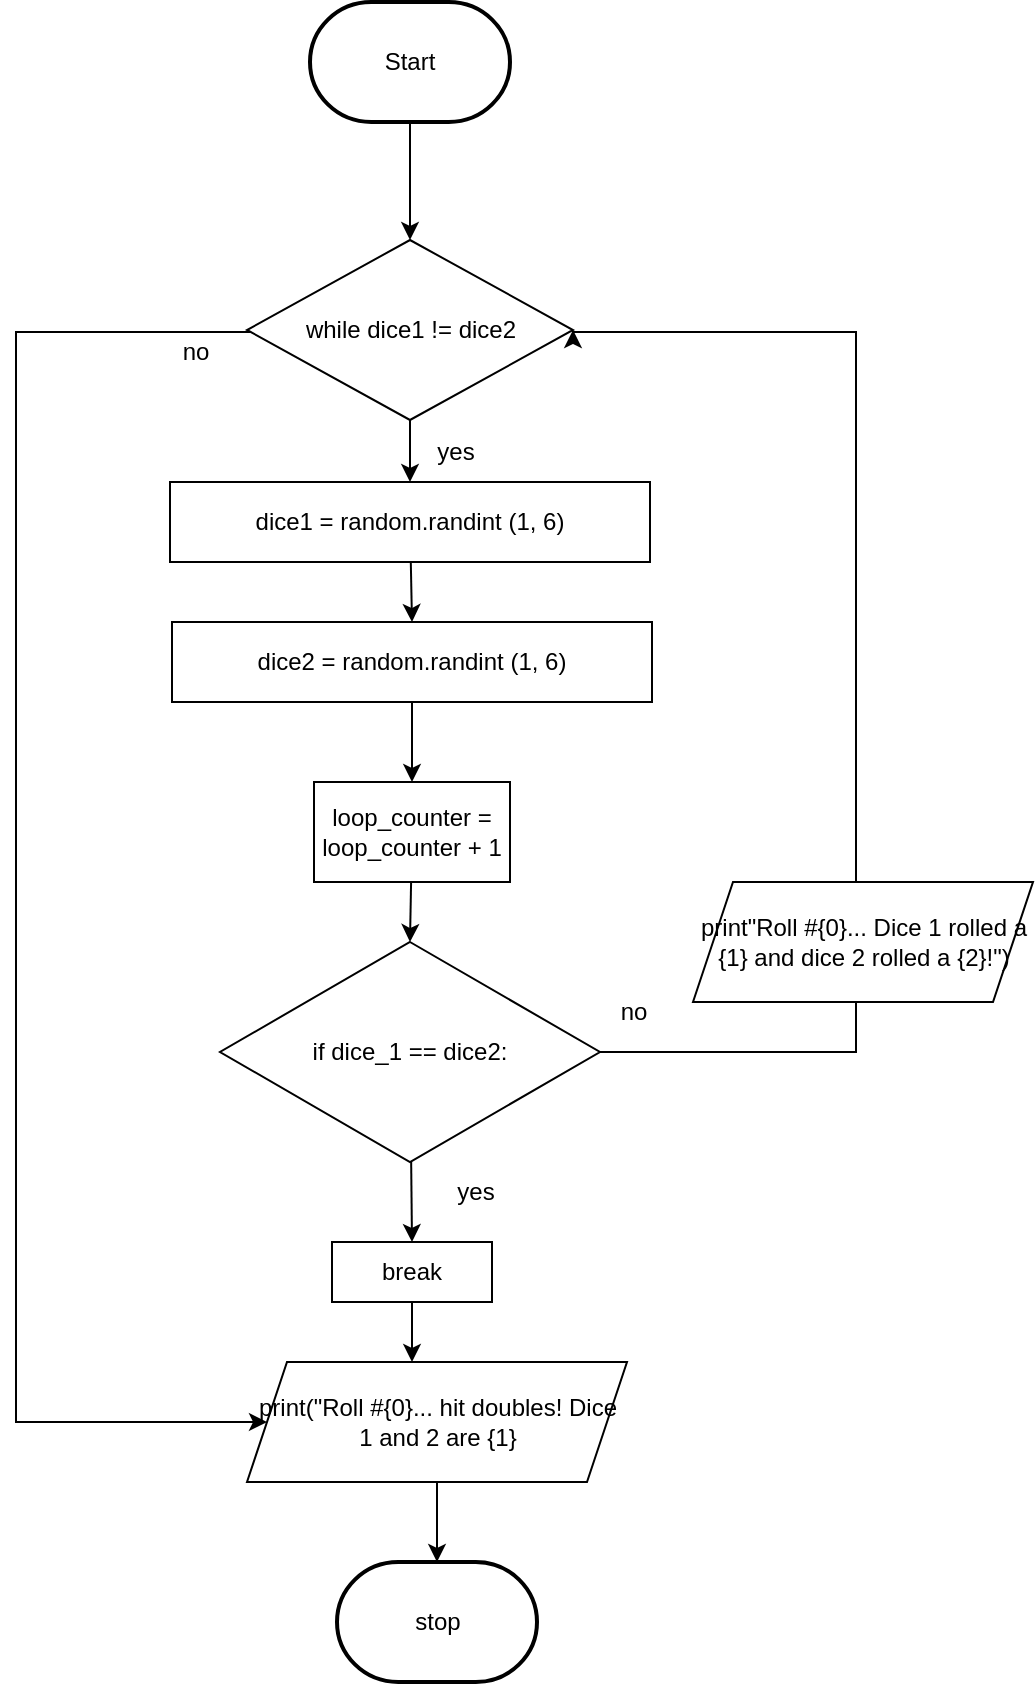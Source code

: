 <mxfile>
    <diagram id="rRbzi94DjYtUf3qIHJvX" name="Page-1">
        <mxGraphModel dx="437" dy="340" grid="1" gridSize="10" guides="1" tooltips="1" connect="1" arrows="1" fold="1" page="1" pageScale="1" pageWidth="827" pageHeight="1169" math="0" shadow="0">
            <root>
                <mxCell id="0"/>
                <mxCell id="1" parent="0"/>
                <mxCell id="96" style="edgeStyle=none;html=1;entryX=0.5;entryY=0;entryDx=0;entryDy=0;" parent="1" source="2" target="117" edge="1">
                    <mxGeometry relative="1" as="geometry">
                        <mxPoint x="267" y="180" as="targetPoint"/>
                    </mxGeometry>
                </mxCell>
                <mxCell id="2" value="Start" style="strokeWidth=2;html=1;shape=mxgraph.flowchart.terminator;whiteSpace=wrap;" parent="1" vertex="1">
                    <mxGeometry x="217" y="70" width="100" height="60" as="geometry"/>
                </mxCell>
                <mxCell id="21" style="edgeStyle=none;html=1;" parent="1" edge="1">
                    <mxGeometry relative="1" as="geometry">
                        <mxPoint x="259.5" y="490" as="targetPoint"/>
                        <mxPoint x="259.5" y="490" as="sourcePoint"/>
                    </mxGeometry>
                </mxCell>
                <mxCell id="27" style="edgeStyle=orthogonalEdgeStyle;html=1;strokeColor=none;rounded=0;" parent="1" edge="1">
                    <mxGeometry relative="1" as="geometry">
                        <mxPoint x="447" y="335" as="targetPoint"/>
                        <mxPoint x="357" y="335" as="sourcePoint"/>
                    </mxGeometry>
                </mxCell>
                <mxCell id="134" style="edgeStyle=none;html=1;entryX=0.5;entryY=0;entryDx=0;entryDy=0;" parent="1" source="117" target="131" edge="1">
                    <mxGeometry relative="1" as="geometry"/>
                </mxCell>
                <mxCell id="156" style="edgeStyle=orthogonalEdgeStyle;rounded=0;html=1;entryX=0;entryY=0.5;entryDx=0;entryDy=0;" parent="1" source="117" target="148" edge="1">
                    <mxGeometry relative="1" as="geometry">
                        <Array as="points">
                            <mxPoint x="70" y="235"/>
                            <mxPoint x="70" y="780"/>
                        </Array>
                    </mxGeometry>
                </mxCell>
                <mxCell id="117" value="while dice1 != dice2" style="rhombus;whiteSpace=wrap;html=1;" parent="1" vertex="1">
                    <mxGeometry x="185.5" y="189" width="163" height="90" as="geometry"/>
                </mxCell>
                <mxCell id="135" style="edgeStyle=none;html=1;entryX=0.5;entryY=0;entryDx=0;entryDy=0;" parent="1" source="131" target="132" edge="1">
                    <mxGeometry relative="1" as="geometry"/>
                </mxCell>
                <mxCell id="131" value="dice1 = random.randint (1, 6)" style="rounded=0;whiteSpace=wrap;html=1;" parent="1" vertex="1">
                    <mxGeometry x="147" y="310" width="240" height="40" as="geometry"/>
                </mxCell>
                <mxCell id="136" style="edgeStyle=none;html=1;entryX=0.5;entryY=0;entryDx=0;entryDy=0;" parent="1" source="132" target="133" edge="1">
                    <mxGeometry relative="1" as="geometry"/>
                </mxCell>
                <mxCell id="132" value="dice2 = random.randint (1, 6)" style="rounded=0;whiteSpace=wrap;html=1;" parent="1" vertex="1">
                    <mxGeometry x="148" y="380" width="240" height="40" as="geometry"/>
                </mxCell>
                <mxCell id="138" style="edgeStyle=none;html=1;entryX=0.5;entryY=0;entryDx=0;entryDy=0;" parent="1" source="133" target="137" edge="1">
                    <mxGeometry relative="1" as="geometry"/>
                </mxCell>
                <mxCell id="133" value="loop_counter = loop_counter + 1" style="rounded=0;whiteSpace=wrap;html=1;" parent="1" vertex="1">
                    <mxGeometry x="219" y="460" width="98" height="50" as="geometry"/>
                </mxCell>
                <mxCell id="141" style="edgeStyle=none;html=1;entryX=0.5;entryY=0;entryDx=0;entryDy=0;" parent="1" source="137" target="140" edge="1">
                    <mxGeometry relative="1" as="geometry"/>
                </mxCell>
                <mxCell id="145" style="edgeStyle=orthogonalEdgeStyle;html=1;entryX=1;entryY=0.5;entryDx=0;entryDy=0;rounded=0;" parent="1" source="137" target="117" edge="1">
                    <mxGeometry relative="1" as="geometry">
                        <Array as="points">
                            <mxPoint x="490" y="595"/>
                            <mxPoint x="490" y="235"/>
                        </Array>
                    </mxGeometry>
                </mxCell>
                <mxCell id="137" value="&lt;div style=&quot;line-height: 27px&quot;&gt;if dice_1 == dice2:&lt;/div&gt;" style="rhombus;whiteSpace=wrap;html=1;" parent="1" vertex="1">
                    <mxGeometry x="172" y="540" width="190" height="110" as="geometry"/>
                </mxCell>
                <mxCell id="146" style="edgeStyle=orthogonalEdgeStyle;rounded=0;html=1;" parent="1" source="140" edge="1">
                    <mxGeometry relative="1" as="geometry">
                        <mxPoint x="268" y="750" as="targetPoint"/>
                    </mxGeometry>
                </mxCell>
                <mxCell id="140" value="break" style="rounded=0;whiteSpace=wrap;html=1;" parent="1" vertex="1">
                    <mxGeometry x="228" y="690" width="80" height="30" as="geometry"/>
                </mxCell>
                <mxCell id="142" value="yes" style="text;html=1;strokeColor=none;fillColor=none;align=center;verticalAlign=middle;whiteSpace=wrap;rounded=0;" parent="1" vertex="1">
                    <mxGeometry x="270" y="650" width="60" height="30" as="geometry"/>
                </mxCell>
                <mxCell id="143" value="no" style="text;html=1;strokeColor=none;fillColor=none;align=center;verticalAlign=middle;whiteSpace=wrap;rounded=0;" parent="1" vertex="1">
                    <mxGeometry x="348.5" y="560" width="60" height="30" as="geometry"/>
                </mxCell>
                <mxCell id="152" style="edgeStyle=orthogonalEdgeStyle;rounded=0;html=1;entryX=0.5;entryY=0;entryDx=0;entryDy=0;entryPerimeter=0;" parent="1" source="148" target="150" edge="1">
                    <mxGeometry relative="1" as="geometry"/>
                </mxCell>
                <mxCell id="148" value="print(&quot;Roll #{0}... hit doubles! Dice 1 and 2 are {1}" style="shape=parallelogram;perimeter=parallelogramPerimeter;whiteSpace=wrap;html=1;fixedSize=1;" parent="1" vertex="1">
                    <mxGeometry x="185.5" y="750" width="190" height="60" as="geometry"/>
                </mxCell>
                <mxCell id="149" value="print&quot;Roll #{0}... Dice 1 rolled a {1} and dice 2 rolled a {2}!&quot;)" style="shape=parallelogram;perimeter=parallelogramPerimeter;whiteSpace=wrap;html=1;fixedSize=1;" parent="1" vertex="1">
                    <mxGeometry x="408.5" y="510" width="170" height="60" as="geometry"/>
                </mxCell>
                <mxCell id="150" value="stop" style="strokeWidth=2;html=1;shape=mxgraph.flowchart.terminator;whiteSpace=wrap;" parent="1" vertex="1">
                    <mxGeometry x="230.5" y="850" width="100" height="60" as="geometry"/>
                </mxCell>
                <mxCell id="157" value="yes" style="text;html=1;strokeColor=none;fillColor=none;align=center;verticalAlign=middle;whiteSpace=wrap;rounded=0;" parent="1" vertex="1">
                    <mxGeometry x="260" y="280" width="60" height="30" as="geometry"/>
                </mxCell>
                <mxCell id="158" value="no" style="text;html=1;strokeColor=none;fillColor=none;align=center;verticalAlign=middle;whiteSpace=wrap;rounded=0;" parent="1" vertex="1">
                    <mxGeometry x="130" y="230" width="60" height="30" as="geometry"/>
                </mxCell>
            </root>
        </mxGraphModel>
    </diagram>
</mxfile>